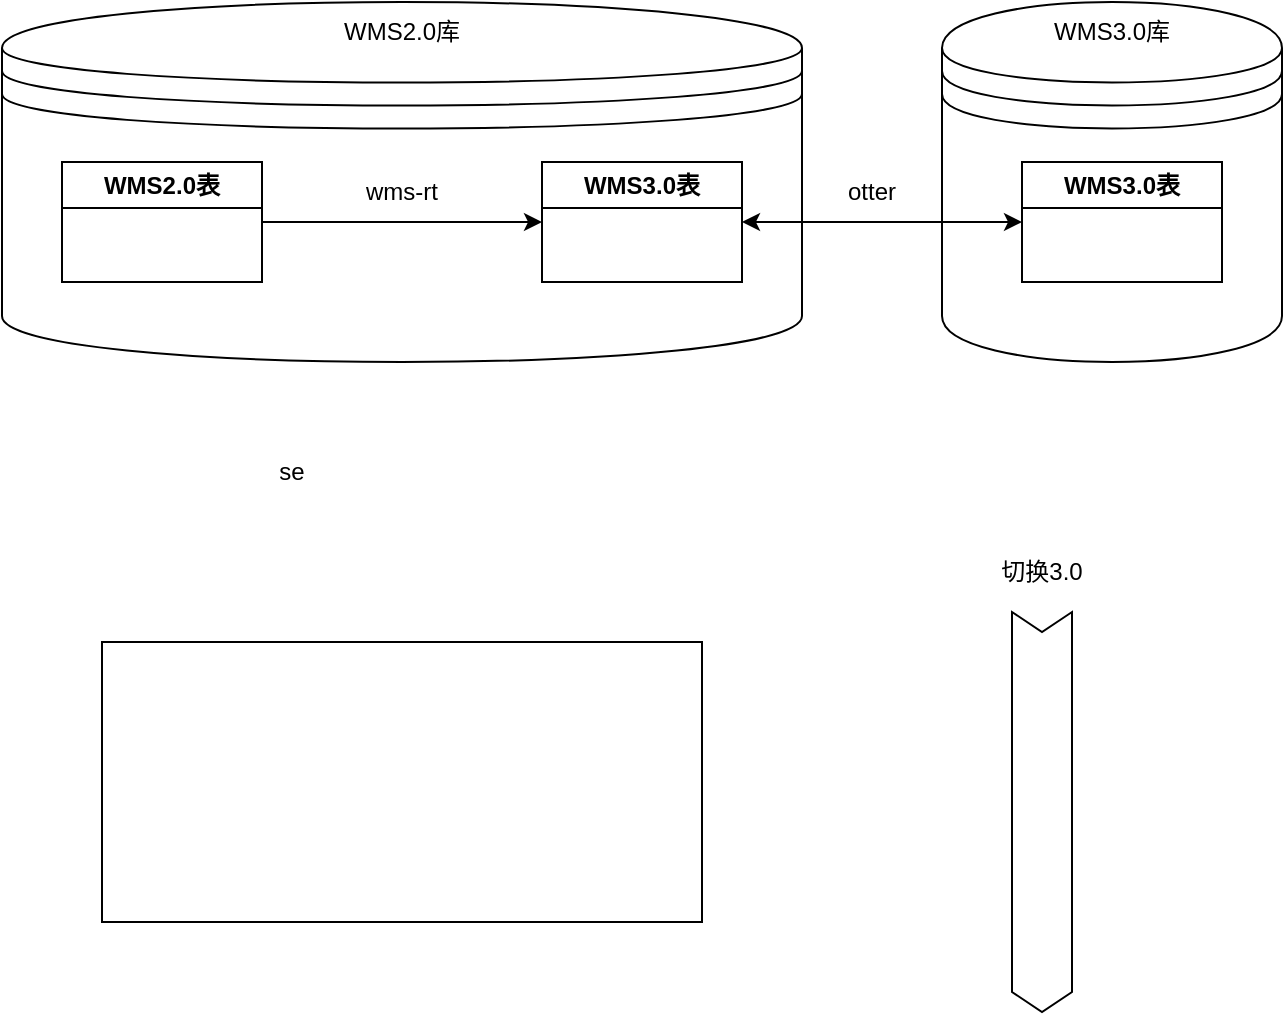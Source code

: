 <mxfile version="20.8.18" type="github">
  <diagram id="yP5Dd5xW8ltooJtiMu5y" name="第 1 页">
    <mxGraphModel dx="954" dy="625" grid="1" gridSize="10" guides="1" tooltips="1" connect="1" arrows="1" fold="1" page="1" pageScale="1" pageWidth="827" pageHeight="1169" math="0" shadow="0">
      <root>
        <mxCell id="0" />
        <mxCell id="1" parent="0" />
        <mxCell id="fD011ewxvYoqEtCS83Xk-1" value="" style="shape=datastore;whiteSpace=wrap;html=1;" parent="1" vertex="1">
          <mxGeometry x="50" y="210" width="400" height="180" as="geometry" />
        </mxCell>
        <mxCell id="fD011ewxvYoqEtCS83Xk-2" value="" style="shape=datastore;whiteSpace=wrap;html=1;" parent="1" vertex="1">
          <mxGeometry x="520" y="210" width="170" height="180" as="geometry" />
        </mxCell>
        <mxCell id="fD011ewxvYoqEtCS83Xk-3" value="WMS2.0库" style="text;html=1;strokeColor=none;fillColor=none;align=center;verticalAlign=middle;whiteSpace=wrap;rounded=0;" parent="1" vertex="1">
          <mxGeometry x="220" y="210" width="60" height="30" as="geometry" />
        </mxCell>
        <mxCell id="fD011ewxvYoqEtCS83Xk-4" value="WMS3.0库" style="text;html=1;strokeColor=none;fillColor=none;align=center;verticalAlign=middle;whiteSpace=wrap;rounded=0;" parent="1" vertex="1">
          <mxGeometry x="575" y="210" width="60" height="30" as="geometry" />
        </mxCell>
        <mxCell id="fD011ewxvYoqEtCS83Xk-5" value="WMS2.0表" style="swimlane;whiteSpace=wrap;html=1;" parent="1" vertex="1">
          <mxGeometry x="80" y="290" width="100" height="60" as="geometry" />
        </mxCell>
        <mxCell id="fD011ewxvYoqEtCS83Xk-6" value="WMS3.0表" style="swimlane;whiteSpace=wrap;html=1;" parent="1" vertex="1">
          <mxGeometry x="320" y="290" width="100" height="60" as="geometry" />
        </mxCell>
        <mxCell id="fD011ewxvYoqEtCS83Xk-7" value="WMS3.0表" style="swimlane;whiteSpace=wrap;html=1;" parent="1" vertex="1">
          <mxGeometry x="560" y="290" width="100" height="60" as="geometry" />
        </mxCell>
        <mxCell id="fD011ewxvYoqEtCS83Xk-10" value="" style="endArrow=classic;html=1;rounded=0;exitX=1;exitY=0.5;exitDx=0;exitDy=0;entryX=0;entryY=0.5;entryDx=0;entryDy=0;" parent="1" source="fD011ewxvYoqEtCS83Xk-5" target="fD011ewxvYoqEtCS83Xk-6" edge="1">
          <mxGeometry width="50" height="50" relative="1" as="geometry">
            <mxPoint x="390" y="360" as="sourcePoint" />
            <mxPoint x="440" y="310" as="targetPoint" />
          </mxGeometry>
        </mxCell>
        <mxCell id="fD011ewxvYoqEtCS83Xk-11" value="wms-rt" style="text;html=1;strokeColor=none;fillColor=none;align=center;verticalAlign=middle;whiteSpace=wrap;rounded=0;" parent="1" vertex="1">
          <mxGeometry x="220" y="290" width="60" height="30" as="geometry" />
        </mxCell>
        <mxCell id="fD011ewxvYoqEtCS83Xk-12" value="" style="endArrow=classic;startArrow=classic;html=1;rounded=0;entryX=0;entryY=0.5;entryDx=0;entryDy=0;exitX=1;exitY=0.5;exitDx=0;exitDy=0;" parent="1" source="fD011ewxvYoqEtCS83Xk-6" target="fD011ewxvYoqEtCS83Xk-7" edge="1">
          <mxGeometry width="50" height="50" relative="1" as="geometry">
            <mxPoint x="390" y="360" as="sourcePoint" />
            <mxPoint x="440" y="310" as="targetPoint" />
          </mxGeometry>
        </mxCell>
        <mxCell id="fD011ewxvYoqEtCS83Xk-13" value="otter" style="text;html=1;strokeColor=none;fillColor=none;align=center;verticalAlign=middle;whiteSpace=wrap;rounded=0;" parent="1" vertex="1">
          <mxGeometry x="455" y="290" width="60" height="30" as="geometry" />
        </mxCell>
        <mxCell id="E8d9UjeHquu0AwspJz34-1" value="" style="rounded=0;whiteSpace=wrap;html=1;" vertex="1" parent="1">
          <mxGeometry x="100" y="530" width="300" height="140" as="geometry" />
        </mxCell>
        <mxCell id="E8d9UjeHquu0AwspJz34-2" value="" style="html=1;shadow=0;dashed=0;align=center;verticalAlign=middle;shape=mxgraph.arrows2.arrow;dy=0;dx=10;notch=10;rotation=90;" vertex="1" parent="1">
          <mxGeometry x="470" y="600" width="200" height="30" as="geometry" />
        </mxCell>
        <mxCell id="E8d9UjeHquu0AwspJz34-3" value="切换3.0" style="text;html=1;strokeColor=none;fillColor=none;align=center;verticalAlign=middle;whiteSpace=wrap;rounded=0;" vertex="1" parent="1">
          <mxGeometry x="540" y="480" width="60" height="30" as="geometry" />
        </mxCell>
        <mxCell id="E8d9UjeHquu0AwspJz34-4" value="se" style="text;html=1;strokeColor=none;fillColor=none;align=center;verticalAlign=middle;whiteSpace=wrap;rounded=0;" vertex="1" parent="1">
          <mxGeometry x="90" y="410" width="210" height="70" as="geometry" />
        </mxCell>
      </root>
    </mxGraphModel>
  </diagram>
</mxfile>
